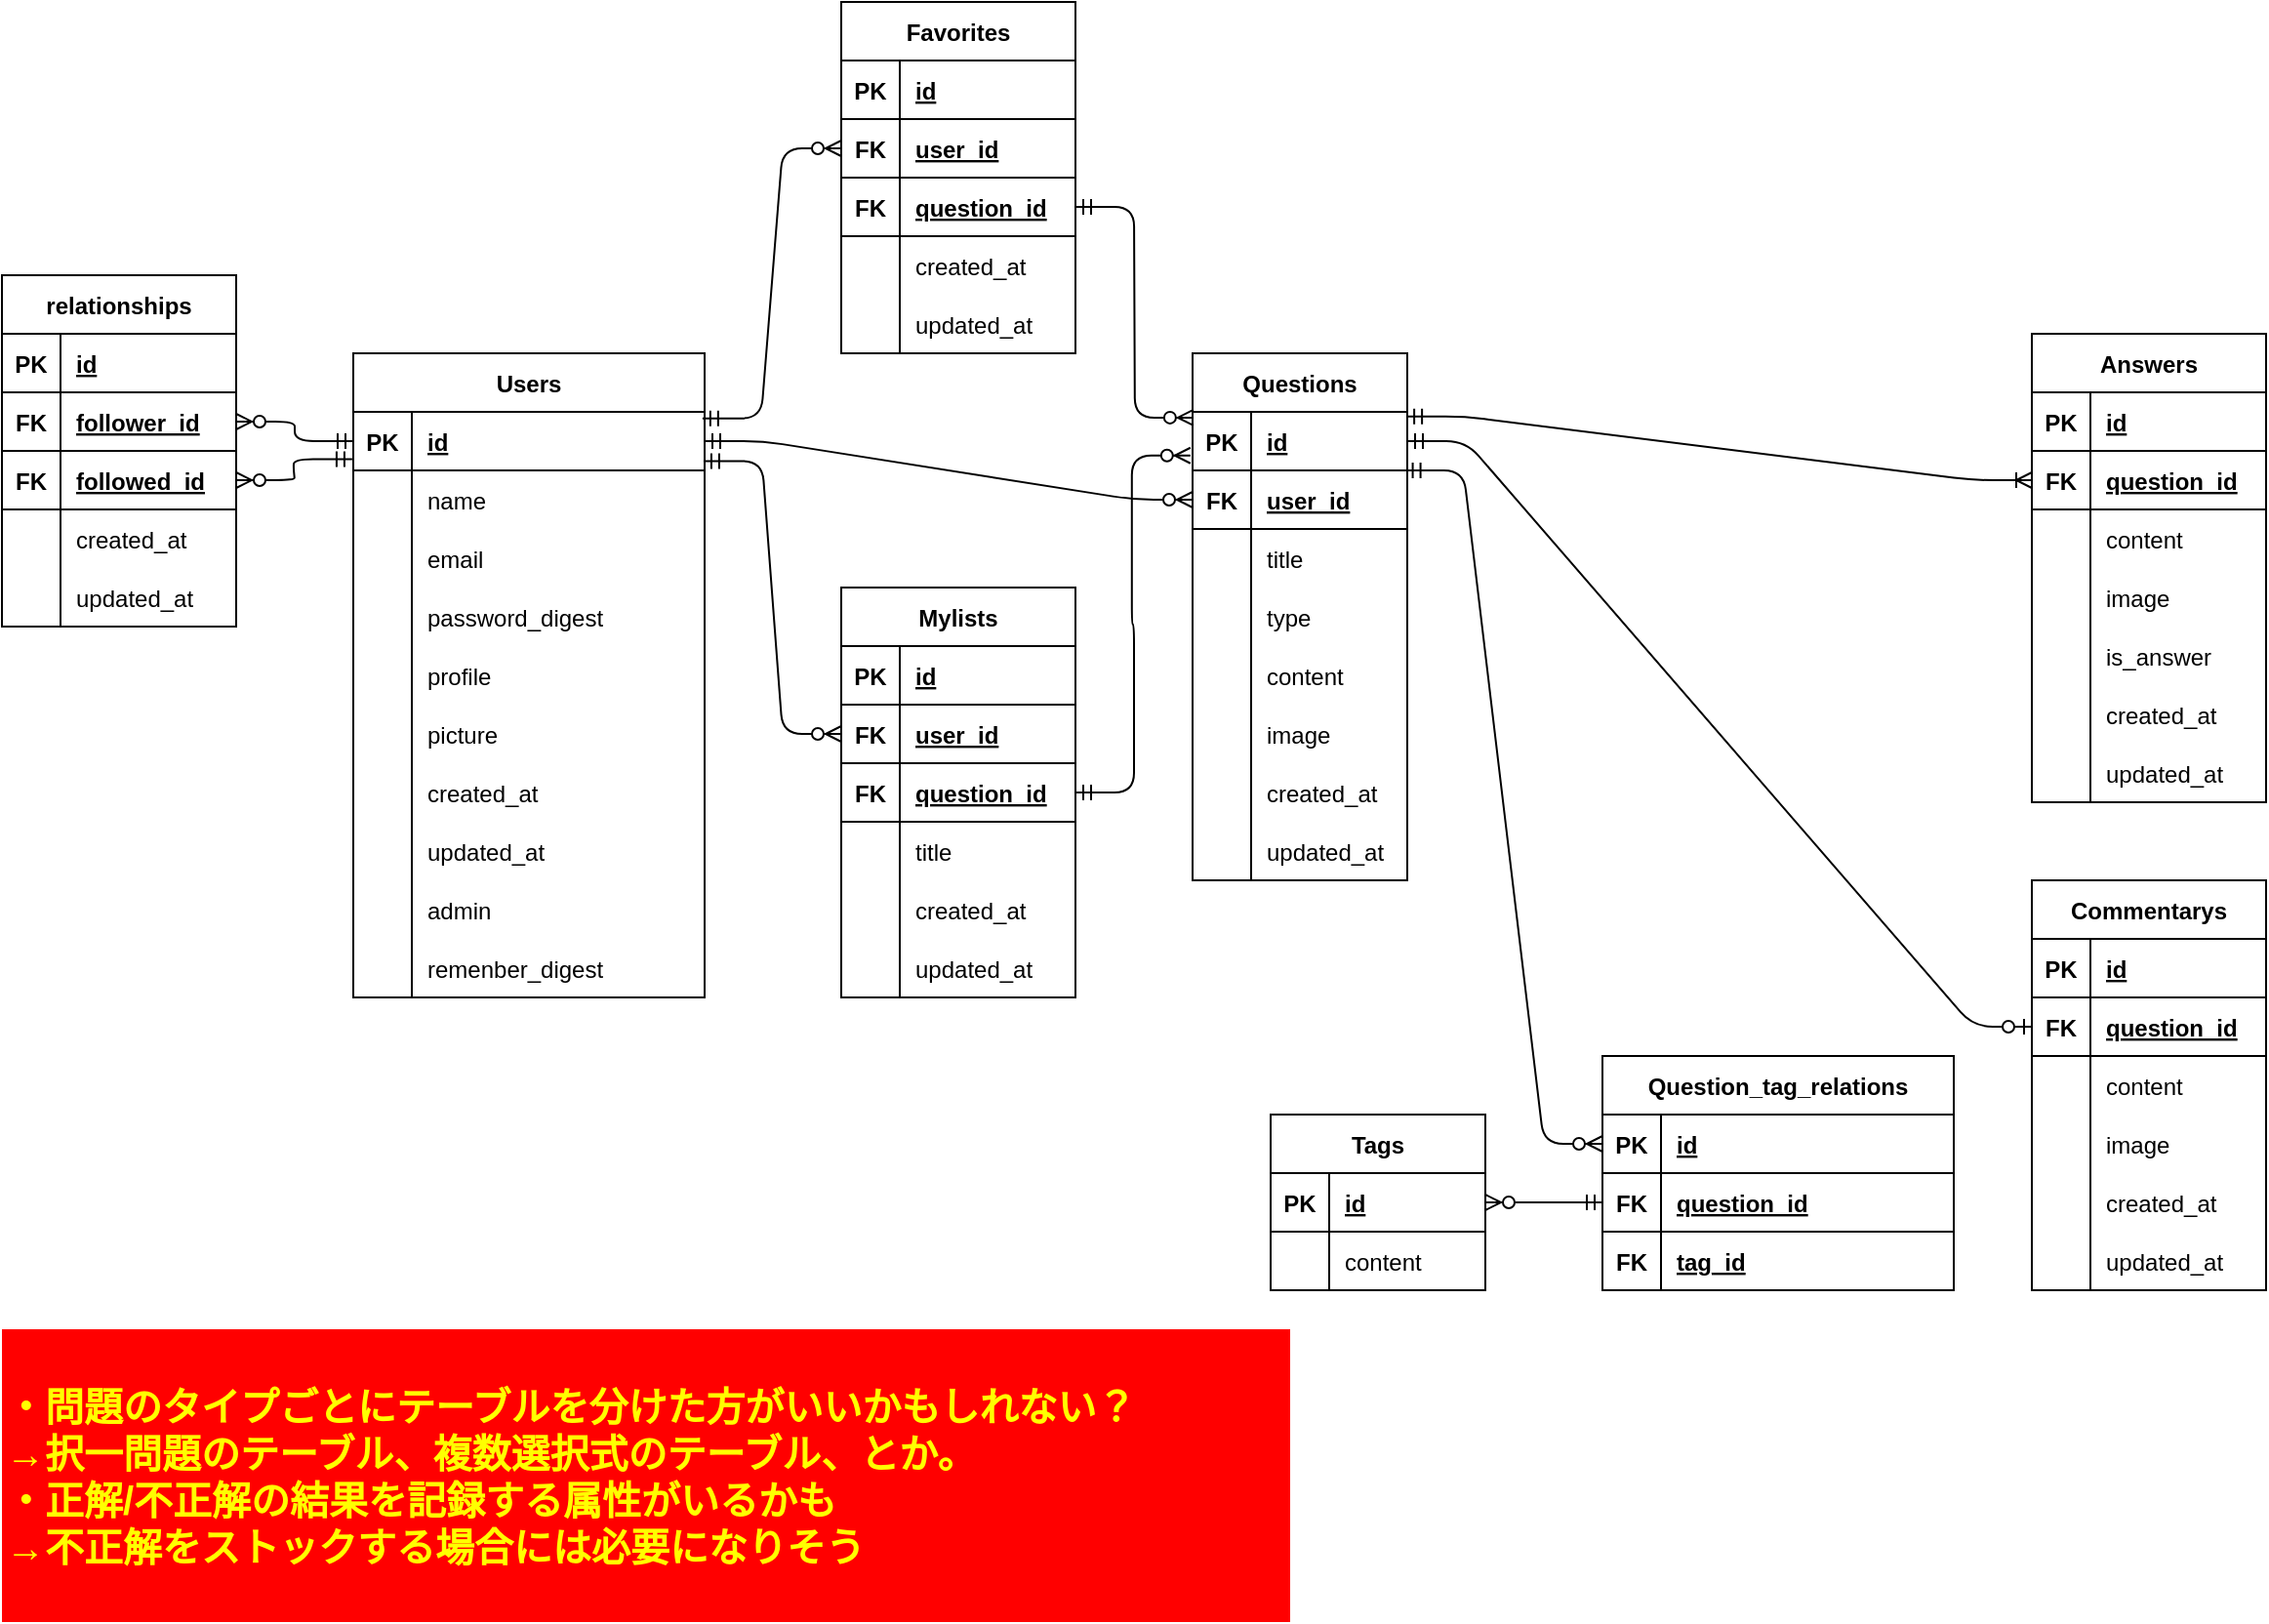 <mxfile version="14.2.2" type="device"><diagram id="djXFVqB0kr7m06q6iOj5" name="ページ1"><mxGraphModel dx="1024" dy="481" grid="0" gridSize="10" guides="1" tooltips="1" connect="1" arrows="1" fold="1" page="1" pageScale="1" pageWidth="1654" pageHeight="1169" math="0" shadow="0"><root><mxCell id="0"/><mxCell id="1" parent="0"/><mxCell id="Aizh3IcA27wRzhB5szTt-1" value="Users" style="shape=table;startSize=30;container=1;collapsible=1;childLayout=tableLayout;fixedRows=1;rowLines=0;fontStyle=1;align=center;resizeLast=1;" parent="1" vertex="1"><mxGeometry x="220" y="220" width="180" height="330" as="geometry"/></mxCell><mxCell id="Aizh3IcA27wRzhB5szTt-2" value="" style="shape=partialRectangle;collapsible=0;dropTarget=0;pointerEvents=0;fillColor=none;top=0;left=0;bottom=1;right=0;points=[[0,0.5],[1,0.5]];portConstraint=eastwest;" parent="Aizh3IcA27wRzhB5szTt-1" vertex="1"><mxGeometry y="30" width="180" height="30" as="geometry"/></mxCell><mxCell id="Aizh3IcA27wRzhB5szTt-3" value="PK" style="shape=partialRectangle;connectable=0;fillColor=none;top=0;left=0;bottom=0;right=0;fontStyle=1;overflow=hidden;" parent="Aizh3IcA27wRzhB5szTt-2" vertex="1"><mxGeometry width="30" height="30" as="geometry"/></mxCell><mxCell id="Aizh3IcA27wRzhB5szTt-4" value="id" style="shape=partialRectangle;connectable=0;fillColor=none;top=0;left=0;bottom=0;right=0;align=left;spacingLeft=6;fontStyle=5;overflow=hidden;" parent="Aizh3IcA27wRzhB5szTt-2" vertex="1"><mxGeometry x="30" width="150" height="30" as="geometry"/></mxCell><mxCell id="Aizh3IcA27wRzhB5szTt-5" value="" style="shape=partialRectangle;collapsible=0;dropTarget=0;pointerEvents=0;fillColor=none;top=0;left=0;bottom=0;right=0;points=[[0,0.5],[1,0.5]];portConstraint=eastwest;" parent="Aizh3IcA27wRzhB5szTt-1" vertex="1"><mxGeometry y="60" width="180" height="30" as="geometry"/></mxCell><mxCell id="Aizh3IcA27wRzhB5szTt-6" value="" style="shape=partialRectangle;connectable=0;fillColor=none;top=0;left=0;bottom=0;right=0;editable=1;overflow=hidden;" parent="Aizh3IcA27wRzhB5szTt-5" vertex="1"><mxGeometry width="30" height="30" as="geometry"/></mxCell><mxCell id="Aizh3IcA27wRzhB5szTt-7" value="name" style="shape=partialRectangle;connectable=0;fillColor=none;top=0;left=0;bottom=0;right=0;align=left;spacingLeft=6;overflow=hidden;" parent="Aizh3IcA27wRzhB5szTt-5" vertex="1"><mxGeometry x="30" width="150" height="30" as="geometry"/></mxCell><mxCell id="Aizh3IcA27wRzhB5szTt-8" value="" style="shape=partialRectangle;collapsible=0;dropTarget=0;pointerEvents=0;fillColor=none;top=0;left=0;bottom=0;right=0;points=[[0,0.5],[1,0.5]];portConstraint=eastwest;" parent="Aizh3IcA27wRzhB5szTt-1" vertex="1"><mxGeometry y="90" width="180" height="30" as="geometry"/></mxCell><mxCell id="Aizh3IcA27wRzhB5szTt-9" value="" style="shape=partialRectangle;connectable=0;fillColor=none;top=0;left=0;bottom=0;right=0;editable=1;overflow=hidden;" parent="Aizh3IcA27wRzhB5szTt-8" vertex="1"><mxGeometry width="30" height="30" as="geometry"/></mxCell><mxCell id="Aizh3IcA27wRzhB5szTt-10" value="email" style="shape=partialRectangle;connectable=0;fillColor=none;top=0;left=0;bottom=0;right=0;align=left;spacingLeft=6;overflow=hidden;" parent="Aizh3IcA27wRzhB5szTt-8" vertex="1"><mxGeometry x="30" width="150" height="30" as="geometry"/></mxCell><mxCell id="Aizh3IcA27wRzhB5szTt-11" value="" style="shape=partialRectangle;collapsible=0;dropTarget=0;pointerEvents=0;fillColor=none;top=0;left=0;bottom=0;right=0;points=[[0,0.5],[1,0.5]];portConstraint=eastwest;" parent="Aizh3IcA27wRzhB5szTt-1" vertex="1"><mxGeometry y="120" width="180" height="30" as="geometry"/></mxCell><mxCell id="Aizh3IcA27wRzhB5szTt-12" value="" style="shape=partialRectangle;connectable=0;fillColor=none;top=0;left=0;bottom=0;right=0;editable=1;overflow=hidden;" parent="Aizh3IcA27wRzhB5szTt-11" vertex="1"><mxGeometry width="30" height="30" as="geometry"/></mxCell><mxCell id="Aizh3IcA27wRzhB5szTt-13" value="password_digest" style="shape=partialRectangle;connectable=0;fillColor=none;top=0;left=0;bottom=0;right=0;align=left;spacingLeft=6;overflow=hidden;" parent="Aizh3IcA27wRzhB5szTt-11" vertex="1"><mxGeometry x="30" width="150" height="30" as="geometry"/></mxCell><mxCell id="Aizh3IcA27wRzhB5szTt-17" value="" style="shape=partialRectangle;collapsible=0;dropTarget=0;pointerEvents=0;fillColor=none;top=0;left=0;bottom=0;right=0;points=[[0,0.5],[1,0.5]];portConstraint=eastwest;" parent="Aizh3IcA27wRzhB5szTt-1" vertex="1"><mxGeometry y="150" width="180" height="30" as="geometry"/></mxCell><mxCell id="Aizh3IcA27wRzhB5szTt-18" value="" style="shape=partialRectangle;connectable=0;fillColor=none;top=0;left=0;bottom=0;right=0;editable=1;overflow=hidden;" parent="Aizh3IcA27wRzhB5szTt-17" vertex="1"><mxGeometry width="30" height="30" as="geometry"/></mxCell><mxCell id="Aizh3IcA27wRzhB5szTt-19" value="profile" style="shape=partialRectangle;connectable=0;fillColor=none;top=0;left=0;bottom=0;right=0;align=left;spacingLeft=6;overflow=hidden;" parent="Aizh3IcA27wRzhB5szTt-17" vertex="1"><mxGeometry x="30" width="150" height="30" as="geometry"/></mxCell><mxCell id="Aizh3IcA27wRzhB5szTt-20" value="" style="shape=partialRectangle;collapsible=0;dropTarget=0;pointerEvents=0;fillColor=none;top=0;left=0;bottom=0;right=0;points=[[0,0.5],[1,0.5]];portConstraint=eastwest;" parent="Aizh3IcA27wRzhB5szTt-1" vertex="1"><mxGeometry y="180" width="180" height="30" as="geometry"/></mxCell><mxCell id="Aizh3IcA27wRzhB5szTt-21" value="" style="shape=partialRectangle;connectable=0;fillColor=none;top=0;left=0;bottom=0;right=0;editable=1;overflow=hidden;" parent="Aizh3IcA27wRzhB5szTt-20" vertex="1"><mxGeometry width="30" height="30" as="geometry"/></mxCell><mxCell id="Aizh3IcA27wRzhB5szTt-22" value="picture" style="shape=partialRectangle;connectable=0;fillColor=none;top=0;left=0;bottom=0;right=0;align=left;spacingLeft=6;overflow=hidden;" parent="Aizh3IcA27wRzhB5szTt-20" vertex="1"><mxGeometry x="30" width="150" height="30" as="geometry"/></mxCell><mxCell id="Aizh3IcA27wRzhB5szTt-23" value="" style="shape=partialRectangle;collapsible=0;dropTarget=0;pointerEvents=0;fillColor=none;top=0;left=0;bottom=0;right=0;points=[[0,0.5],[1,0.5]];portConstraint=eastwest;" parent="Aizh3IcA27wRzhB5szTt-1" vertex="1"><mxGeometry y="210" width="180" height="30" as="geometry"/></mxCell><mxCell id="Aizh3IcA27wRzhB5szTt-24" value="" style="shape=partialRectangle;connectable=0;fillColor=none;top=0;left=0;bottom=0;right=0;editable=1;overflow=hidden;" parent="Aizh3IcA27wRzhB5szTt-23" vertex="1"><mxGeometry width="30" height="30" as="geometry"/></mxCell><mxCell id="Aizh3IcA27wRzhB5szTt-25" value="created_at" style="shape=partialRectangle;connectable=0;fillColor=none;top=0;left=0;bottom=0;right=0;align=left;spacingLeft=6;overflow=hidden;" parent="Aizh3IcA27wRzhB5szTt-23" vertex="1"><mxGeometry x="30" width="150" height="30" as="geometry"/></mxCell><mxCell id="Aizh3IcA27wRzhB5szTt-26" value="" style="shape=partialRectangle;collapsible=0;dropTarget=0;pointerEvents=0;fillColor=none;top=0;left=0;bottom=0;right=0;points=[[0,0.5],[1,0.5]];portConstraint=eastwest;" parent="Aizh3IcA27wRzhB5szTt-1" vertex="1"><mxGeometry y="240" width="180" height="30" as="geometry"/></mxCell><mxCell id="Aizh3IcA27wRzhB5szTt-27" value="" style="shape=partialRectangle;connectable=0;fillColor=none;top=0;left=0;bottom=0;right=0;editable=1;overflow=hidden;" parent="Aizh3IcA27wRzhB5szTt-26" vertex="1"><mxGeometry width="30" height="30" as="geometry"/></mxCell><mxCell id="Aizh3IcA27wRzhB5szTt-28" value="updated_at" style="shape=partialRectangle;connectable=0;fillColor=none;top=0;left=0;bottom=0;right=0;align=left;spacingLeft=6;overflow=hidden;" parent="Aizh3IcA27wRzhB5szTt-26" vertex="1"><mxGeometry x="30" width="150" height="30" as="geometry"/></mxCell><mxCell id="Aizh3IcA27wRzhB5szTt-283" value="" style="shape=partialRectangle;collapsible=0;dropTarget=0;pointerEvents=0;fillColor=none;top=0;left=0;bottom=0;right=0;points=[[0,0.5],[1,0.5]];portConstraint=eastwest;" parent="Aizh3IcA27wRzhB5szTt-1" vertex="1"><mxGeometry y="270" width="180" height="30" as="geometry"/></mxCell><mxCell id="Aizh3IcA27wRzhB5szTt-284" value="" style="shape=partialRectangle;connectable=0;fillColor=none;top=0;left=0;bottom=0;right=0;editable=1;overflow=hidden;" parent="Aizh3IcA27wRzhB5szTt-283" vertex="1"><mxGeometry width="30" height="30" as="geometry"/></mxCell><mxCell id="Aizh3IcA27wRzhB5szTt-285" value="admin" style="shape=partialRectangle;connectable=0;fillColor=none;top=0;left=0;bottom=0;right=0;align=left;spacingLeft=6;overflow=hidden;" parent="Aizh3IcA27wRzhB5szTt-283" vertex="1"><mxGeometry x="30" width="150" height="30" as="geometry"/></mxCell><mxCell id="Aizh3IcA27wRzhB5szTt-286" value="" style="shape=partialRectangle;collapsible=0;dropTarget=0;pointerEvents=0;fillColor=none;top=0;left=0;bottom=0;right=0;points=[[0,0.5],[1,0.5]];portConstraint=eastwest;" parent="Aizh3IcA27wRzhB5szTt-1" vertex="1"><mxGeometry y="300" width="180" height="30" as="geometry"/></mxCell><mxCell id="Aizh3IcA27wRzhB5szTt-287" value="" style="shape=partialRectangle;connectable=0;fillColor=none;top=0;left=0;bottom=0;right=0;editable=1;overflow=hidden;" parent="Aizh3IcA27wRzhB5szTt-286" vertex="1"><mxGeometry width="30" height="30" as="geometry"/></mxCell><mxCell id="Aizh3IcA27wRzhB5szTt-288" value="remenber_digest" style="shape=partialRectangle;connectable=0;fillColor=none;top=0;left=0;bottom=0;right=0;align=left;spacingLeft=6;overflow=hidden;" parent="Aizh3IcA27wRzhB5szTt-286" vertex="1"><mxGeometry x="30" width="150" height="30" as="geometry"/></mxCell><mxCell id="Aizh3IcA27wRzhB5szTt-29" value="Questions" style="shape=table;startSize=30;container=1;collapsible=1;childLayout=tableLayout;fixedRows=1;rowLines=0;fontStyle=1;align=center;resizeLast=1;" parent="1" vertex="1"><mxGeometry x="650" y="220" width="110" height="270" as="geometry"/></mxCell><mxCell id="Aizh3IcA27wRzhB5szTt-30" value="" style="shape=partialRectangle;collapsible=0;dropTarget=0;pointerEvents=0;fillColor=none;top=0;left=0;bottom=1;right=0;points=[[0,0.5],[1,0.5]];portConstraint=eastwest;" parent="Aizh3IcA27wRzhB5szTt-29" vertex="1"><mxGeometry y="30" width="110" height="30" as="geometry"/></mxCell><mxCell id="Aizh3IcA27wRzhB5szTt-31" value="PK" style="shape=partialRectangle;connectable=0;fillColor=none;top=0;left=0;bottom=0;right=0;fontStyle=1;overflow=hidden;" parent="Aizh3IcA27wRzhB5szTt-30" vertex="1"><mxGeometry width="30" height="30" as="geometry"/></mxCell><mxCell id="Aizh3IcA27wRzhB5szTt-32" value="id" style="shape=partialRectangle;connectable=0;fillColor=none;top=0;left=0;bottom=0;right=0;align=left;spacingLeft=6;fontStyle=5;overflow=hidden;" parent="Aizh3IcA27wRzhB5szTt-30" vertex="1"><mxGeometry x="30" width="80" height="30" as="geometry"/></mxCell><mxCell id="Aizh3IcA27wRzhB5szTt-60" value="" style="shape=partialRectangle;collapsible=0;dropTarget=0;pointerEvents=0;fillColor=none;top=0;left=0;bottom=1;right=0;points=[[0,0.5],[1,0.5]];portConstraint=eastwest;" parent="Aizh3IcA27wRzhB5szTt-29" vertex="1"><mxGeometry y="60" width="110" height="30" as="geometry"/></mxCell><mxCell id="Aizh3IcA27wRzhB5szTt-61" value="FK" style="shape=partialRectangle;connectable=0;fillColor=none;top=0;left=0;bottom=0;right=0;fontStyle=1;overflow=hidden;" parent="Aizh3IcA27wRzhB5szTt-60" vertex="1"><mxGeometry width="30" height="30" as="geometry"/></mxCell><mxCell id="Aizh3IcA27wRzhB5szTt-62" value="user_id" style="shape=partialRectangle;connectable=0;fillColor=none;top=0;left=0;bottom=0;right=0;align=left;spacingLeft=6;fontStyle=5;overflow=hidden;" parent="Aizh3IcA27wRzhB5szTt-60" vertex="1"><mxGeometry x="30" width="80" height="30" as="geometry"/></mxCell><mxCell id="Aizh3IcA27wRzhB5szTt-33" value="" style="shape=partialRectangle;collapsible=0;dropTarget=0;pointerEvents=0;fillColor=none;top=0;left=0;bottom=0;right=0;points=[[0,0.5],[1,0.5]];portConstraint=eastwest;" parent="Aizh3IcA27wRzhB5szTt-29" vertex="1"><mxGeometry y="90" width="110" height="30" as="geometry"/></mxCell><mxCell id="Aizh3IcA27wRzhB5szTt-34" value="" style="shape=partialRectangle;connectable=0;fillColor=none;top=0;left=0;bottom=0;right=0;editable=1;overflow=hidden;" parent="Aizh3IcA27wRzhB5szTt-33" vertex="1"><mxGeometry width="30" height="30" as="geometry"/></mxCell><mxCell id="Aizh3IcA27wRzhB5szTt-35" value="title" style="shape=partialRectangle;connectable=0;fillColor=none;top=0;left=0;bottom=0;right=0;align=left;spacingLeft=6;overflow=hidden;" parent="Aizh3IcA27wRzhB5szTt-33" vertex="1"><mxGeometry x="30" width="80" height="30" as="geometry"/></mxCell><mxCell id="Aizh3IcA27wRzhB5szTt-36" value="" style="shape=partialRectangle;collapsible=0;dropTarget=0;pointerEvents=0;fillColor=none;top=0;left=0;bottom=0;right=0;points=[[0,0.5],[1,0.5]];portConstraint=eastwest;" parent="Aizh3IcA27wRzhB5szTt-29" vertex="1"><mxGeometry y="120" width="110" height="30" as="geometry"/></mxCell><mxCell id="Aizh3IcA27wRzhB5szTt-37" value="" style="shape=partialRectangle;connectable=0;fillColor=none;top=0;left=0;bottom=0;right=0;editable=1;overflow=hidden;" parent="Aizh3IcA27wRzhB5szTt-36" vertex="1"><mxGeometry width="30" height="30" as="geometry"/></mxCell><mxCell id="Aizh3IcA27wRzhB5szTt-38" value="type" style="shape=partialRectangle;connectable=0;fillColor=none;top=0;left=0;bottom=0;right=0;align=left;spacingLeft=6;overflow=hidden;" parent="Aizh3IcA27wRzhB5szTt-36" vertex="1"><mxGeometry x="30" width="80" height="30" as="geometry"/></mxCell><mxCell id="Aizh3IcA27wRzhB5szTt-39" value="" style="shape=partialRectangle;collapsible=0;dropTarget=0;pointerEvents=0;fillColor=none;top=0;left=0;bottom=0;right=0;points=[[0,0.5],[1,0.5]];portConstraint=eastwest;" parent="Aizh3IcA27wRzhB5szTt-29" vertex="1"><mxGeometry y="150" width="110" height="30" as="geometry"/></mxCell><mxCell id="Aizh3IcA27wRzhB5szTt-40" value="" style="shape=partialRectangle;connectable=0;fillColor=none;top=0;left=0;bottom=0;right=0;editable=1;overflow=hidden;" parent="Aizh3IcA27wRzhB5szTt-39" vertex="1"><mxGeometry width="30" height="30" as="geometry"/></mxCell><mxCell id="Aizh3IcA27wRzhB5szTt-41" value="content" style="shape=partialRectangle;connectable=0;fillColor=none;top=0;left=0;bottom=0;right=0;align=left;spacingLeft=6;overflow=hidden;" parent="Aizh3IcA27wRzhB5szTt-39" vertex="1"><mxGeometry x="30" width="80" height="30" as="geometry"/></mxCell><mxCell id="Aizh3IcA27wRzhB5szTt-48" value="" style="shape=partialRectangle;collapsible=0;dropTarget=0;pointerEvents=0;fillColor=none;top=0;left=0;bottom=0;right=0;points=[[0,0.5],[1,0.5]];portConstraint=eastwest;" parent="Aizh3IcA27wRzhB5szTt-29" vertex="1"><mxGeometry y="180" width="110" height="30" as="geometry"/></mxCell><mxCell id="Aizh3IcA27wRzhB5szTt-49" value="" style="shape=partialRectangle;connectable=0;fillColor=none;top=0;left=0;bottom=0;right=0;editable=1;overflow=hidden;" parent="Aizh3IcA27wRzhB5szTt-48" vertex="1"><mxGeometry width="30" height="30" as="geometry"/></mxCell><mxCell id="Aizh3IcA27wRzhB5szTt-50" value="image" style="shape=partialRectangle;connectable=0;fillColor=none;top=0;left=0;bottom=0;right=0;align=left;spacingLeft=6;overflow=hidden;" parent="Aizh3IcA27wRzhB5szTt-48" vertex="1"><mxGeometry x="30" width="80" height="30" as="geometry"/></mxCell><mxCell id="Aizh3IcA27wRzhB5szTt-51" value="" style="shape=partialRectangle;collapsible=0;dropTarget=0;pointerEvents=0;fillColor=none;top=0;left=0;bottom=0;right=0;points=[[0,0.5],[1,0.5]];portConstraint=eastwest;" parent="Aizh3IcA27wRzhB5szTt-29" vertex="1"><mxGeometry y="210" width="110" height="30" as="geometry"/></mxCell><mxCell id="Aizh3IcA27wRzhB5szTt-52" value="" style="shape=partialRectangle;connectable=0;fillColor=none;top=0;left=0;bottom=0;right=0;editable=1;overflow=hidden;" parent="Aizh3IcA27wRzhB5szTt-51" vertex="1"><mxGeometry width="30" height="30" as="geometry"/></mxCell><mxCell id="Aizh3IcA27wRzhB5szTt-53" value="created_at" style="shape=partialRectangle;connectable=0;fillColor=none;top=0;left=0;bottom=0;right=0;align=left;spacingLeft=6;overflow=hidden;" parent="Aizh3IcA27wRzhB5szTt-51" vertex="1"><mxGeometry x="30" width="80" height="30" as="geometry"/></mxCell><mxCell id="Aizh3IcA27wRzhB5szTt-54" value="" style="shape=partialRectangle;collapsible=0;dropTarget=0;pointerEvents=0;fillColor=none;top=0;left=0;bottom=0;right=0;points=[[0,0.5],[1,0.5]];portConstraint=eastwest;" parent="Aizh3IcA27wRzhB5szTt-29" vertex="1"><mxGeometry y="240" width="110" height="30" as="geometry"/></mxCell><mxCell id="Aizh3IcA27wRzhB5szTt-55" value="" style="shape=partialRectangle;connectable=0;fillColor=none;top=0;left=0;bottom=0;right=0;editable=1;overflow=hidden;" parent="Aizh3IcA27wRzhB5szTt-54" vertex="1"><mxGeometry width="30" height="30" as="geometry"/></mxCell><mxCell id="Aizh3IcA27wRzhB5szTt-56" value="updated_at" style="shape=partialRectangle;connectable=0;fillColor=none;top=0;left=0;bottom=0;right=0;align=left;spacingLeft=6;overflow=hidden;" parent="Aizh3IcA27wRzhB5szTt-54" vertex="1"><mxGeometry x="30" width="80" height="30" as="geometry"/></mxCell><mxCell id="Aizh3IcA27wRzhB5szTt-63" value="Answers" style="shape=table;startSize=30;container=1;collapsible=1;childLayout=tableLayout;fixedRows=1;rowLines=0;fontStyle=1;align=center;resizeLast=1;" parent="1" vertex="1"><mxGeometry x="1080" y="210" width="120" height="240" as="geometry"/></mxCell><mxCell id="Aizh3IcA27wRzhB5szTt-64" value="" style="shape=partialRectangle;collapsible=0;dropTarget=0;pointerEvents=0;fillColor=none;top=0;left=0;bottom=1;right=0;points=[[0,0.5],[1,0.5]];portConstraint=eastwest;" parent="Aizh3IcA27wRzhB5szTt-63" vertex="1"><mxGeometry y="30" width="120" height="30" as="geometry"/></mxCell><mxCell id="Aizh3IcA27wRzhB5szTt-65" value="PK" style="shape=partialRectangle;connectable=0;fillColor=none;top=0;left=0;bottom=0;right=0;fontStyle=1;overflow=hidden;" parent="Aizh3IcA27wRzhB5szTt-64" vertex="1"><mxGeometry width="30" height="30" as="geometry"/></mxCell><mxCell id="Aizh3IcA27wRzhB5szTt-66" value="id" style="shape=partialRectangle;connectable=0;fillColor=none;top=0;left=0;bottom=0;right=0;align=left;spacingLeft=6;fontStyle=5;overflow=hidden;" parent="Aizh3IcA27wRzhB5szTt-64" vertex="1"><mxGeometry x="30" width="90" height="30" as="geometry"/></mxCell><mxCell id="Aizh3IcA27wRzhB5szTt-91" value="" style="shape=partialRectangle;collapsible=0;dropTarget=0;pointerEvents=0;fillColor=none;top=0;left=0;bottom=1;right=0;points=[[0,0.5],[1,0.5]];portConstraint=eastwest;" parent="Aizh3IcA27wRzhB5szTt-63" vertex="1"><mxGeometry y="60" width="120" height="30" as="geometry"/></mxCell><mxCell id="Aizh3IcA27wRzhB5szTt-92" value="FK" style="shape=partialRectangle;connectable=0;fillColor=none;top=0;left=0;bottom=0;right=0;fontStyle=1;overflow=hidden;" parent="Aizh3IcA27wRzhB5szTt-91" vertex="1"><mxGeometry width="30" height="30" as="geometry"/></mxCell><mxCell id="Aizh3IcA27wRzhB5szTt-93" value="question_id" style="shape=partialRectangle;connectable=0;fillColor=none;top=0;left=0;bottom=0;right=0;align=left;spacingLeft=6;fontStyle=5;overflow=hidden;" parent="Aizh3IcA27wRzhB5szTt-91" vertex="1"><mxGeometry x="30" width="90" height="30" as="geometry"/></mxCell><mxCell id="Aizh3IcA27wRzhB5szTt-76" value="" style="shape=partialRectangle;collapsible=0;dropTarget=0;pointerEvents=0;fillColor=none;top=0;left=0;bottom=0;right=0;points=[[0,0.5],[1,0.5]];portConstraint=eastwest;" parent="Aizh3IcA27wRzhB5szTt-63" vertex="1"><mxGeometry y="90" width="120" height="30" as="geometry"/></mxCell><mxCell id="Aizh3IcA27wRzhB5szTt-77" value="" style="shape=partialRectangle;connectable=0;fillColor=none;top=0;left=0;bottom=0;right=0;editable=1;overflow=hidden;" parent="Aizh3IcA27wRzhB5szTt-76" vertex="1"><mxGeometry width="30" height="30" as="geometry"/></mxCell><mxCell id="Aizh3IcA27wRzhB5szTt-78" value="content" style="shape=partialRectangle;connectable=0;fillColor=none;top=0;left=0;bottom=0;right=0;align=left;spacingLeft=6;overflow=hidden;" parent="Aizh3IcA27wRzhB5szTt-76" vertex="1"><mxGeometry x="30" width="90" height="30" as="geometry"/></mxCell><mxCell id="Aizh3IcA27wRzhB5szTt-79" value="" style="shape=partialRectangle;collapsible=0;dropTarget=0;pointerEvents=0;fillColor=none;top=0;left=0;bottom=0;right=0;points=[[0,0.5],[1,0.5]];portConstraint=eastwest;" parent="Aizh3IcA27wRzhB5szTt-63" vertex="1"><mxGeometry y="120" width="120" height="30" as="geometry"/></mxCell><mxCell id="Aizh3IcA27wRzhB5szTt-80" value="" style="shape=partialRectangle;connectable=0;fillColor=none;top=0;left=0;bottom=0;right=0;editable=1;overflow=hidden;" parent="Aizh3IcA27wRzhB5szTt-79" vertex="1"><mxGeometry width="30" height="30" as="geometry"/></mxCell><mxCell id="Aizh3IcA27wRzhB5szTt-81" value="image" style="shape=partialRectangle;connectable=0;fillColor=none;top=0;left=0;bottom=0;right=0;align=left;spacingLeft=6;overflow=hidden;" parent="Aizh3IcA27wRzhB5szTt-79" vertex="1"><mxGeometry x="30" width="90" height="30" as="geometry"/></mxCell><mxCell id="Aizh3IcA27wRzhB5szTt-202" value="" style="shape=partialRectangle;collapsible=0;dropTarget=0;pointerEvents=0;fillColor=none;top=0;left=0;bottom=0;right=0;points=[[0,0.5],[1,0.5]];portConstraint=eastwest;" parent="Aizh3IcA27wRzhB5szTt-63" vertex="1"><mxGeometry y="150" width="120" height="30" as="geometry"/></mxCell><mxCell id="Aizh3IcA27wRzhB5szTt-203" value="" style="shape=partialRectangle;connectable=0;fillColor=none;top=0;left=0;bottom=0;right=0;editable=1;overflow=hidden;" parent="Aizh3IcA27wRzhB5szTt-202" vertex="1"><mxGeometry width="30" height="30" as="geometry"/></mxCell><mxCell id="Aizh3IcA27wRzhB5szTt-204" value="is_answer" style="shape=partialRectangle;connectable=0;fillColor=none;top=0;left=0;bottom=0;right=0;align=left;spacingLeft=6;overflow=hidden;" parent="Aizh3IcA27wRzhB5szTt-202" vertex="1"><mxGeometry x="30" width="90" height="30" as="geometry"/></mxCell><mxCell id="Aizh3IcA27wRzhB5szTt-82" value="" style="shape=partialRectangle;collapsible=0;dropTarget=0;pointerEvents=0;fillColor=none;top=0;left=0;bottom=0;right=0;points=[[0,0.5],[1,0.5]];portConstraint=eastwest;" parent="Aizh3IcA27wRzhB5szTt-63" vertex="1"><mxGeometry y="180" width="120" height="30" as="geometry"/></mxCell><mxCell id="Aizh3IcA27wRzhB5szTt-83" value="" style="shape=partialRectangle;connectable=0;fillColor=none;top=0;left=0;bottom=0;right=0;editable=1;overflow=hidden;" parent="Aizh3IcA27wRzhB5szTt-82" vertex="1"><mxGeometry width="30" height="30" as="geometry"/></mxCell><mxCell id="Aizh3IcA27wRzhB5szTt-84" value="created_at" style="shape=partialRectangle;connectable=0;fillColor=none;top=0;left=0;bottom=0;right=0;align=left;spacingLeft=6;overflow=hidden;" parent="Aizh3IcA27wRzhB5szTt-82" vertex="1"><mxGeometry x="30" width="90" height="30" as="geometry"/></mxCell><mxCell id="Aizh3IcA27wRzhB5szTt-85" value="" style="shape=partialRectangle;collapsible=0;dropTarget=0;pointerEvents=0;fillColor=none;top=0;left=0;bottom=0;right=0;points=[[0,0.5],[1,0.5]];portConstraint=eastwest;" parent="Aizh3IcA27wRzhB5szTt-63" vertex="1"><mxGeometry y="210" width="120" height="30" as="geometry"/></mxCell><mxCell id="Aizh3IcA27wRzhB5szTt-86" value="" style="shape=partialRectangle;connectable=0;fillColor=none;top=0;left=0;bottom=0;right=0;editable=1;overflow=hidden;" parent="Aizh3IcA27wRzhB5szTt-85" vertex="1"><mxGeometry width="30" height="30" as="geometry"/></mxCell><mxCell id="Aizh3IcA27wRzhB5szTt-87" value="updated_at" style="shape=partialRectangle;connectable=0;fillColor=none;top=0;left=0;bottom=0;right=0;align=left;spacingLeft=6;overflow=hidden;" parent="Aizh3IcA27wRzhB5szTt-85" vertex="1"><mxGeometry x="30" width="90" height="30" as="geometry"/></mxCell><mxCell id="Aizh3IcA27wRzhB5szTt-94" value="Commentarys" style="shape=table;startSize=30;container=1;collapsible=1;childLayout=tableLayout;fixedRows=1;rowLines=0;fontStyle=1;align=center;resizeLast=1;" parent="1" vertex="1"><mxGeometry x="1080" y="490" width="120" height="210" as="geometry"/></mxCell><mxCell id="Aizh3IcA27wRzhB5szTt-95" value="" style="shape=partialRectangle;collapsible=0;dropTarget=0;pointerEvents=0;fillColor=none;top=0;left=0;bottom=1;right=0;points=[[0,0.5],[1,0.5]];portConstraint=eastwest;" parent="Aizh3IcA27wRzhB5szTt-94" vertex="1"><mxGeometry y="30" width="120" height="30" as="geometry"/></mxCell><mxCell id="Aizh3IcA27wRzhB5szTt-96" value="PK" style="shape=partialRectangle;connectable=0;fillColor=none;top=0;left=0;bottom=0;right=0;fontStyle=1;overflow=hidden;" parent="Aizh3IcA27wRzhB5szTt-95" vertex="1"><mxGeometry width="30" height="30" as="geometry"/></mxCell><mxCell id="Aizh3IcA27wRzhB5szTt-97" value="id" style="shape=partialRectangle;connectable=0;fillColor=none;top=0;left=0;bottom=0;right=0;align=left;spacingLeft=6;fontStyle=5;overflow=hidden;" parent="Aizh3IcA27wRzhB5szTt-95" vertex="1"><mxGeometry x="30" width="90" height="30" as="geometry"/></mxCell><mxCell id="Aizh3IcA27wRzhB5szTt-101" value="" style="shape=partialRectangle;collapsible=0;dropTarget=0;pointerEvents=0;fillColor=none;top=0;left=0;bottom=1;right=0;points=[[0,0.5],[1,0.5]];portConstraint=eastwest;" parent="Aizh3IcA27wRzhB5szTt-94" vertex="1"><mxGeometry y="60" width="120" height="30" as="geometry"/></mxCell><mxCell id="Aizh3IcA27wRzhB5szTt-102" value="FK" style="shape=partialRectangle;connectable=0;fillColor=none;top=0;left=0;bottom=0;right=0;fontStyle=1;overflow=hidden;" parent="Aizh3IcA27wRzhB5szTt-101" vertex="1"><mxGeometry width="30" height="30" as="geometry"/></mxCell><mxCell id="Aizh3IcA27wRzhB5szTt-103" value="question_id" style="shape=partialRectangle;connectable=0;fillColor=none;top=0;left=0;bottom=0;right=0;align=left;spacingLeft=6;fontStyle=5;overflow=hidden;" parent="Aizh3IcA27wRzhB5szTt-101" vertex="1"><mxGeometry x="30" width="90" height="30" as="geometry"/></mxCell><mxCell id="Aizh3IcA27wRzhB5szTt-104" value="" style="shape=partialRectangle;collapsible=0;dropTarget=0;pointerEvents=0;fillColor=none;top=0;left=0;bottom=0;right=0;points=[[0,0.5],[1,0.5]];portConstraint=eastwest;" parent="Aizh3IcA27wRzhB5szTt-94" vertex="1"><mxGeometry y="90" width="120" height="30" as="geometry"/></mxCell><mxCell id="Aizh3IcA27wRzhB5szTt-105" value="" style="shape=partialRectangle;connectable=0;fillColor=none;top=0;left=0;bottom=0;right=0;editable=1;overflow=hidden;" parent="Aizh3IcA27wRzhB5szTt-104" vertex="1"><mxGeometry width="30" height="30" as="geometry"/></mxCell><mxCell id="Aizh3IcA27wRzhB5szTt-106" value="content" style="shape=partialRectangle;connectable=0;fillColor=none;top=0;left=0;bottom=0;right=0;align=left;spacingLeft=6;overflow=hidden;" parent="Aizh3IcA27wRzhB5szTt-104" vertex="1"><mxGeometry x="30" width="90" height="30" as="geometry"/></mxCell><mxCell id="Aizh3IcA27wRzhB5szTt-107" value="" style="shape=partialRectangle;collapsible=0;dropTarget=0;pointerEvents=0;fillColor=none;top=0;left=0;bottom=0;right=0;points=[[0,0.5],[1,0.5]];portConstraint=eastwest;" parent="Aizh3IcA27wRzhB5szTt-94" vertex="1"><mxGeometry y="120" width="120" height="30" as="geometry"/></mxCell><mxCell id="Aizh3IcA27wRzhB5szTt-108" value="" style="shape=partialRectangle;connectable=0;fillColor=none;top=0;left=0;bottom=0;right=0;editable=1;overflow=hidden;" parent="Aizh3IcA27wRzhB5szTt-107" vertex="1"><mxGeometry width="30" height="30" as="geometry"/></mxCell><mxCell id="Aizh3IcA27wRzhB5szTt-109" value="image" style="shape=partialRectangle;connectable=0;fillColor=none;top=0;left=0;bottom=0;right=0;align=left;spacingLeft=6;overflow=hidden;" parent="Aizh3IcA27wRzhB5szTt-107" vertex="1"><mxGeometry x="30" width="90" height="30" as="geometry"/></mxCell><mxCell id="Aizh3IcA27wRzhB5szTt-110" value="" style="shape=partialRectangle;collapsible=0;dropTarget=0;pointerEvents=0;fillColor=none;top=0;left=0;bottom=0;right=0;points=[[0,0.5],[1,0.5]];portConstraint=eastwest;" parent="Aizh3IcA27wRzhB5szTt-94" vertex="1"><mxGeometry y="150" width="120" height="30" as="geometry"/></mxCell><mxCell id="Aizh3IcA27wRzhB5szTt-111" value="" style="shape=partialRectangle;connectable=0;fillColor=none;top=0;left=0;bottom=0;right=0;editable=1;overflow=hidden;" parent="Aizh3IcA27wRzhB5szTt-110" vertex="1"><mxGeometry width="30" height="30" as="geometry"/></mxCell><mxCell id="Aizh3IcA27wRzhB5szTt-112" value="created_at" style="shape=partialRectangle;connectable=0;fillColor=none;top=0;left=0;bottom=0;right=0;align=left;spacingLeft=6;overflow=hidden;" parent="Aizh3IcA27wRzhB5szTt-110" vertex="1"><mxGeometry x="30" width="90" height="30" as="geometry"/></mxCell><mxCell id="Aizh3IcA27wRzhB5szTt-113" value="" style="shape=partialRectangle;collapsible=0;dropTarget=0;pointerEvents=0;fillColor=none;top=0;left=0;bottom=0;right=0;points=[[0,0.5],[1,0.5]];portConstraint=eastwest;" parent="Aizh3IcA27wRzhB5szTt-94" vertex="1"><mxGeometry y="180" width="120" height="30" as="geometry"/></mxCell><mxCell id="Aizh3IcA27wRzhB5szTt-114" value="" style="shape=partialRectangle;connectable=0;fillColor=none;top=0;left=0;bottom=0;right=0;editable=1;overflow=hidden;" parent="Aizh3IcA27wRzhB5szTt-113" vertex="1"><mxGeometry width="30" height="30" as="geometry"/></mxCell><mxCell id="Aizh3IcA27wRzhB5szTt-115" value="updated_at" style="shape=partialRectangle;connectable=0;fillColor=none;top=0;left=0;bottom=0;right=0;align=left;spacingLeft=6;overflow=hidden;" parent="Aizh3IcA27wRzhB5szTt-113" vertex="1"><mxGeometry x="30" width="90" height="30" as="geometry"/></mxCell><mxCell id="Aizh3IcA27wRzhB5szTt-116" value="Mylists" style="shape=table;startSize=30;container=1;collapsible=1;childLayout=tableLayout;fixedRows=1;rowLines=0;fontStyle=1;align=center;resizeLast=1;" parent="1" vertex="1"><mxGeometry x="470" y="340" width="120" height="210" as="geometry"/></mxCell><mxCell id="Aizh3IcA27wRzhB5szTt-117" value="" style="shape=partialRectangle;collapsible=0;dropTarget=0;pointerEvents=0;fillColor=none;top=0;left=0;bottom=1;right=0;points=[[0,0.5],[1,0.5]];portConstraint=eastwest;" parent="Aizh3IcA27wRzhB5szTt-116" vertex="1"><mxGeometry y="30" width="120" height="30" as="geometry"/></mxCell><mxCell id="Aizh3IcA27wRzhB5szTt-118" value="PK" style="shape=partialRectangle;connectable=0;fillColor=none;top=0;left=0;bottom=0;right=0;fontStyle=1;overflow=hidden;" parent="Aizh3IcA27wRzhB5szTt-117" vertex="1"><mxGeometry width="30" height="30" as="geometry"/></mxCell><mxCell id="Aizh3IcA27wRzhB5szTt-119" value="id" style="shape=partialRectangle;connectable=0;fillColor=none;top=0;left=0;bottom=0;right=0;align=left;spacingLeft=6;fontStyle=5;overflow=hidden;" parent="Aizh3IcA27wRzhB5szTt-117" vertex="1"><mxGeometry x="30" width="90" height="30" as="geometry"/></mxCell><mxCell id="Aizh3IcA27wRzhB5szTt-120" value="" style="shape=partialRectangle;collapsible=0;dropTarget=0;pointerEvents=0;fillColor=none;top=0;left=0;bottom=1;right=0;points=[[0,0.5],[1,0.5]];portConstraint=eastwest;" parent="Aizh3IcA27wRzhB5szTt-116" vertex="1"><mxGeometry y="60" width="120" height="30" as="geometry"/></mxCell><mxCell id="Aizh3IcA27wRzhB5szTt-121" value="FK" style="shape=partialRectangle;connectable=0;fillColor=none;top=0;left=0;bottom=0;right=0;fontStyle=1;overflow=hidden;" parent="Aizh3IcA27wRzhB5szTt-120" vertex="1"><mxGeometry width="30" height="30" as="geometry"/></mxCell><mxCell id="Aizh3IcA27wRzhB5szTt-122" value="user_id" style="shape=partialRectangle;connectable=0;fillColor=none;top=0;left=0;bottom=0;right=0;align=left;spacingLeft=6;fontStyle=5;overflow=hidden;" parent="Aizh3IcA27wRzhB5szTt-120" vertex="1"><mxGeometry x="30" width="90" height="30" as="geometry"/></mxCell><mxCell id="Aizh3IcA27wRzhB5szTt-123" value="" style="shape=partialRectangle;collapsible=0;dropTarget=0;pointerEvents=0;fillColor=none;top=0;left=0;bottom=1;right=0;points=[[0,0.5],[1,0.5]];portConstraint=eastwest;" parent="Aizh3IcA27wRzhB5szTt-116" vertex="1"><mxGeometry y="90" width="120" height="30" as="geometry"/></mxCell><mxCell id="Aizh3IcA27wRzhB5szTt-124" value="FK" style="shape=partialRectangle;connectable=0;fillColor=none;top=0;left=0;bottom=0;right=0;fontStyle=1;overflow=hidden;" parent="Aizh3IcA27wRzhB5szTt-123" vertex="1"><mxGeometry width="30" height="30" as="geometry"/></mxCell><mxCell id="Aizh3IcA27wRzhB5szTt-125" value="question_id" style="shape=partialRectangle;connectable=0;fillColor=none;top=0;left=0;bottom=0;right=0;align=left;spacingLeft=6;fontStyle=5;overflow=hidden;" parent="Aizh3IcA27wRzhB5szTt-123" vertex="1"><mxGeometry x="30" width="90" height="30" as="geometry"/></mxCell><mxCell id="Aizh3IcA27wRzhB5szTt-132" value="" style="shape=partialRectangle;collapsible=0;dropTarget=0;pointerEvents=0;fillColor=none;top=0;left=0;bottom=0;right=0;points=[[0,0.5],[1,0.5]];portConstraint=eastwest;" parent="Aizh3IcA27wRzhB5szTt-116" vertex="1"><mxGeometry y="120" width="120" height="30" as="geometry"/></mxCell><mxCell id="Aizh3IcA27wRzhB5szTt-133" value="" style="shape=partialRectangle;connectable=0;fillColor=none;top=0;left=0;bottom=0;right=0;editable=1;overflow=hidden;" parent="Aizh3IcA27wRzhB5szTt-132" vertex="1"><mxGeometry width="30" height="30" as="geometry"/></mxCell><mxCell id="Aizh3IcA27wRzhB5szTt-134" value="title" style="shape=partialRectangle;connectable=0;fillColor=none;top=0;left=0;bottom=0;right=0;align=left;spacingLeft=6;overflow=hidden;" parent="Aizh3IcA27wRzhB5szTt-132" vertex="1"><mxGeometry x="30" width="90" height="30" as="geometry"/></mxCell><mxCell id="Aizh3IcA27wRzhB5szTt-135" value="" style="shape=partialRectangle;collapsible=0;dropTarget=0;pointerEvents=0;fillColor=none;top=0;left=0;bottom=0;right=0;points=[[0,0.5],[1,0.5]];portConstraint=eastwest;" parent="Aizh3IcA27wRzhB5szTt-116" vertex="1"><mxGeometry y="150" width="120" height="30" as="geometry"/></mxCell><mxCell id="Aizh3IcA27wRzhB5szTt-136" value="" style="shape=partialRectangle;connectable=0;fillColor=none;top=0;left=0;bottom=0;right=0;editable=1;overflow=hidden;" parent="Aizh3IcA27wRzhB5szTt-135" vertex="1"><mxGeometry width="30" height="30" as="geometry"/></mxCell><mxCell id="Aizh3IcA27wRzhB5szTt-137" value="created_at" style="shape=partialRectangle;connectable=0;fillColor=none;top=0;left=0;bottom=0;right=0;align=left;spacingLeft=6;overflow=hidden;" parent="Aizh3IcA27wRzhB5szTt-135" vertex="1"><mxGeometry x="30" width="90" height="30" as="geometry"/></mxCell><mxCell id="Aizh3IcA27wRzhB5szTt-250" value="" style="shape=partialRectangle;collapsible=0;dropTarget=0;pointerEvents=0;fillColor=none;top=0;left=0;bottom=0;right=0;points=[[0,0.5],[1,0.5]];portConstraint=eastwest;" parent="Aizh3IcA27wRzhB5szTt-116" vertex="1"><mxGeometry y="180" width="120" height="30" as="geometry"/></mxCell><mxCell id="Aizh3IcA27wRzhB5szTt-251" value="" style="shape=partialRectangle;connectable=0;fillColor=none;top=0;left=0;bottom=0;right=0;editable=1;overflow=hidden;" parent="Aizh3IcA27wRzhB5szTt-250" vertex="1"><mxGeometry width="30" height="30" as="geometry"/></mxCell><mxCell id="Aizh3IcA27wRzhB5szTt-252" value="updated_at" style="shape=partialRectangle;connectable=0;fillColor=none;top=0;left=0;bottom=0;right=0;align=left;spacingLeft=6;overflow=hidden;" parent="Aizh3IcA27wRzhB5szTt-250" vertex="1"><mxGeometry x="30" width="90" height="30" as="geometry"/></mxCell><mxCell id="Aizh3IcA27wRzhB5szTt-138" value="Tags" style="shape=table;startSize=30;container=1;collapsible=1;childLayout=tableLayout;fixedRows=1;rowLines=0;fontStyle=1;align=center;resizeLast=1;" parent="1" vertex="1"><mxGeometry x="690" y="610" width="110" height="90" as="geometry"/></mxCell><mxCell id="Aizh3IcA27wRzhB5szTt-139" value="" style="shape=partialRectangle;collapsible=0;dropTarget=0;pointerEvents=0;fillColor=none;top=0;left=0;bottom=1;right=0;points=[[0,0.5],[1,0.5]];portConstraint=eastwest;" parent="Aizh3IcA27wRzhB5szTt-138" vertex="1"><mxGeometry y="30" width="110" height="30" as="geometry"/></mxCell><mxCell id="Aizh3IcA27wRzhB5szTt-140" value="PK" style="shape=partialRectangle;connectable=0;fillColor=none;top=0;left=0;bottom=0;right=0;fontStyle=1;overflow=hidden;" parent="Aizh3IcA27wRzhB5szTt-139" vertex="1"><mxGeometry width="30" height="30" as="geometry"/></mxCell><mxCell id="Aizh3IcA27wRzhB5szTt-141" value="id" style="shape=partialRectangle;connectable=0;fillColor=none;top=0;left=0;bottom=0;right=0;align=left;spacingLeft=6;fontStyle=5;overflow=hidden;" parent="Aizh3IcA27wRzhB5szTt-139" vertex="1"><mxGeometry x="30" width="80" height="30" as="geometry"/></mxCell><mxCell id="Aizh3IcA27wRzhB5szTt-142" value="" style="shape=partialRectangle;collapsible=0;dropTarget=0;pointerEvents=0;fillColor=none;top=0;left=0;bottom=0;right=0;points=[[0,0.5],[1,0.5]];portConstraint=eastwest;" parent="Aizh3IcA27wRzhB5szTt-138" vertex="1"><mxGeometry y="60" width="110" height="30" as="geometry"/></mxCell><mxCell id="Aizh3IcA27wRzhB5szTt-143" value="" style="shape=partialRectangle;connectable=0;fillColor=none;top=0;left=0;bottom=0;right=0;editable=1;overflow=hidden;" parent="Aizh3IcA27wRzhB5szTt-142" vertex="1"><mxGeometry width="30" height="30" as="geometry"/></mxCell><mxCell id="Aizh3IcA27wRzhB5szTt-144" value="content" style="shape=partialRectangle;connectable=0;fillColor=none;top=0;left=0;bottom=0;right=0;align=left;spacingLeft=6;overflow=hidden;" parent="Aizh3IcA27wRzhB5szTt-142" vertex="1"><mxGeometry x="30" width="80" height="30" as="geometry"/></mxCell><mxCell id="Aizh3IcA27wRzhB5szTt-166" value="Favorites" style="shape=table;startSize=30;container=1;collapsible=1;childLayout=tableLayout;fixedRows=1;rowLines=0;fontStyle=1;align=center;resizeLast=1;" parent="1" vertex="1"><mxGeometry x="470" y="40" width="120" height="180" as="geometry"/></mxCell><mxCell id="Aizh3IcA27wRzhB5szTt-167" value="" style="shape=partialRectangle;collapsible=0;dropTarget=0;pointerEvents=0;fillColor=none;top=0;left=0;bottom=1;right=0;points=[[0,0.5],[1,0.5]];portConstraint=eastwest;" parent="Aizh3IcA27wRzhB5szTt-166" vertex="1"><mxGeometry y="30" width="120" height="30" as="geometry"/></mxCell><mxCell id="Aizh3IcA27wRzhB5szTt-168" value="PK" style="shape=partialRectangle;connectable=0;fillColor=none;top=0;left=0;bottom=0;right=0;fontStyle=1;overflow=hidden;" parent="Aizh3IcA27wRzhB5szTt-167" vertex="1"><mxGeometry width="30" height="30" as="geometry"/></mxCell><mxCell id="Aizh3IcA27wRzhB5szTt-169" value="id" style="shape=partialRectangle;connectable=0;fillColor=none;top=0;left=0;bottom=0;right=0;align=left;spacingLeft=6;fontStyle=5;overflow=hidden;" parent="Aizh3IcA27wRzhB5szTt-167" vertex="1"><mxGeometry x="30" width="90" height="30" as="geometry"/></mxCell><mxCell id="Aizh3IcA27wRzhB5szTt-170" value="" style="shape=partialRectangle;collapsible=0;dropTarget=0;pointerEvents=0;fillColor=none;top=0;left=0;bottom=1;right=0;points=[[0,0.5],[1,0.5]];portConstraint=eastwest;" parent="Aizh3IcA27wRzhB5szTt-166" vertex="1"><mxGeometry y="60" width="120" height="30" as="geometry"/></mxCell><mxCell id="Aizh3IcA27wRzhB5szTt-171" value="FK" style="shape=partialRectangle;connectable=0;fillColor=none;top=0;left=0;bottom=0;right=0;fontStyle=1;overflow=hidden;" parent="Aizh3IcA27wRzhB5szTt-170" vertex="1"><mxGeometry width="30" height="30" as="geometry"/></mxCell><mxCell id="Aizh3IcA27wRzhB5szTt-172" value="user_id" style="shape=partialRectangle;connectable=0;fillColor=none;top=0;left=0;bottom=0;right=0;align=left;spacingLeft=6;fontStyle=5;overflow=hidden;" parent="Aizh3IcA27wRzhB5szTt-170" vertex="1"><mxGeometry x="30" width="90" height="30" as="geometry"/></mxCell><mxCell id="Aizh3IcA27wRzhB5szTt-173" value="" style="shape=partialRectangle;collapsible=0;dropTarget=0;pointerEvents=0;fillColor=none;top=0;left=0;bottom=1;right=0;points=[[0,0.5],[1,0.5]];portConstraint=eastwest;" parent="Aizh3IcA27wRzhB5szTt-166" vertex="1"><mxGeometry y="90" width="120" height="30" as="geometry"/></mxCell><mxCell id="Aizh3IcA27wRzhB5szTt-174" value="FK" style="shape=partialRectangle;connectable=0;fillColor=none;top=0;left=0;bottom=0;right=0;fontStyle=1;overflow=hidden;" parent="Aizh3IcA27wRzhB5szTt-173" vertex="1"><mxGeometry width="30" height="30" as="geometry"/></mxCell><mxCell id="Aizh3IcA27wRzhB5szTt-175" value="question_id" style="shape=partialRectangle;connectable=0;fillColor=none;top=0;left=0;bottom=0;right=0;align=left;spacingLeft=6;fontStyle=5;overflow=hidden;" parent="Aizh3IcA27wRzhB5szTt-173" vertex="1"><mxGeometry x="30" width="90" height="30" as="geometry"/></mxCell><mxCell id="Aizh3IcA27wRzhB5szTt-176" value="" style="shape=partialRectangle;collapsible=0;dropTarget=0;pointerEvents=0;fillColor=none;top=0;left=0;bottom=0;right=0;points=[[0,0.5],[1,0.5]];portConstraint=eastwest;" parent="Aizh3IcA27wRzhB5szTt-166" vertex="1"><mxGeometry y="120" width="120" height="30" as="geometry"/></mxCell><mxCell id="Aizh3IcA27wRzhB5szTt-177" value="" style="shape=partialRectangle;connectable=0;fillColor=none;top=0;left=0;bottom=0;right=0;editable=1;overflow=hidden;" parent="Aizh3IcA27wRzhB5szTt-176" vertex="1"><mxGeometry width="30" height="30" as="geometry"/></mxCell><mxCell id="Aizh3IcA27wRzhB5szTt-178" value="created_at" style="shape=partialRectangle;connectable=0;fillColor=none;top=0;left=0;bottom=0;right=0;align=left;spacingLeft=6;overflow=hidden;" parent="Aizh3IcA27wRzhB5szTt-176" vertex="1"><mxGeometry x="30" width="90" height="30" as="geometry"/></mxCell><mxCell id="Aizh3IcA27wRzhB5szTt-179" value="" style="shape=partialRectangle;collapsible=0;dropTarget=0;pointerEvents=0;fillColor=none;top=0;left=0;bottom=0;right=0;points=[[0,0.5],[1,0.5]];portConstraint=eastwest;" parent="Aizh3IcA27wRzhB5szTt-166" vertex="1"><mxGeometry y="150" width="120" height="30" as="geometry"/></mxCell><mxCell id="Aizh3IcA27wRzhB5szTt-180" value="" style="shape=partialRectangle;connectable=0;fillColor=none;top=0;left=0;bottom=0;right=0;editable=1;overflow=hidden;" parent="Aizh3IcA27wRzhB5szTt-179" vertex="1"><mxGeometry width="30" height="30" as="geometry"/></mxCell><mxCell id="Aizh3IcA27wRzhB5szTt-181" value="updated_at" style="shape=partialRectangle;connectable=0;fillColor=none;top=0;left=0;bottom=0;right=0;align=left;spacingLeft=6;overflow=hidden;" parent="Aizh3IcA27wRzhB5szTt-179" vertex="1"><mxGeometry x="30" width="90" height="30" as="geometry"/></mxCell><mxCell id="Aizh3IcA27wRzhB5szTt-183" value="Question_tag_relations" style="shape=table;startSize=30;container=1;collapsible=1;childLayout=tableLayout;fixedRows=1;rowLines=0;fontStyle=1;align=center;resizeLast=1;" parent="1" vertex="1"><mxGeometry x="860" y="580" width="180" height="120" as="geometry"/></mxCell><mxCell id="Aizh3IcA27wRzhB5szTt-184" value="" style="shape=partialRectangle;collapsible=0;dropTarget=0;pointerEvents=0;fillColor=none;top=0;left=0;bottom=1;right=0;points=[[0,0.5],[1,0.5]];portConstraint=eastwest;" parent="Aizh3IcA27wRzhB5szTt-183" vertex="1"><mxGeometry y="30" width="180" height="30" as="geometry"/></mxCell><mxCell id="Aizh3IcA27wRzhB5szTt-185" value="PK" style="shape=partialRectangle;connectable=0;fillColor=none;top=0;left=0;bottom=0;right=0;fontStyle=1;overflow=hidden;" parent="Aizh3IcA27wRzhB5szTt-184" vertex="1"><mxGeometry width="30" height="30" as="geometry"/></mxCell><mxCell id="Aizh3IcA27wRzhB5szTt-186" value="id" style="shape=partialRectangle;connectable=0;fillColor=none;top=0;left=0;bottom=0;right=0;align=left;spacingLeft=6;fontStyle=5;overflow=hidden;" parent="Aizh3IcA27wRzhB5szTt-184" vertex="1"><mxGeometry x="30" width="150" height="30" as="geometry"/></mxCell><mxCell id="Aizh3IcA27wRzhB5szTt-196" value="" style="shape=partialRectangle;collapsible=0;dropTarget=0;pointerEvents=0;fillColor=none;top=0;left=0;bottom=1;right=0;points=[[0,0.5],[1,0.5]];portConstraint=eastwest;" parent="Aizh3IcA27wRzhB5szTt-183" vertex="1"><mxGeometry y="60" width="180" height="30" as="geometry"/></mxCell><mxCell id="Aizh3IcA27wRzhB5szTt-197" value="FK" style="shape=partialRectangle;connectable=0;fillColor=none;top=0;left=0;bottom=0;right=0;fontStyle=1;overflow=hidden;" parent="Aizh3IcA27wRzhB5szTt-196" vertex="1"><mxGeometry width="30" height="30" as="geometry"/></mxCell><mxCell id="Aizh3IcA27wRzhB5szTt-198" value="question_id" style="shape=partialRectangle;connectable=0;fillColor=none;top=0;left=0;bottom=0;right=0;align=left;spacingLeft=6;fontStyle=5;overflow=hidden;" parent="Aizh3IcA27wRzhB5szTt-196" vertex="1"><mxGeometry x="30" width="150" height="30" as="geometry"/></mxCell><mxCell id="Aizh3IcA27wRzhB5szTt-199" value="" style="shape=partialRectangle;collapsible=0;dropTarget=0;pointerEvents=0;fillColor=none;top=0;left=0;bottom=1;right=0;points=[[0,0.5],[1,0.5]];portConstraint=eastwest;" parent="Aizh3IcA27wRzhB5szTt-183" vertex="1"><mxGeometry y="90" width="180" height="30" as="geometry"/></mxCell><mxCell id="Aizh3IcA27wRzhB5szTt-200" value="FK" style="shape=partialRectangle;connectable=0;fillColor=none;top=0;left=0;bottom=0;right=0;fontStyle=1;overflow=hidden;" parent="Aizh3IcA27wRzhB5szTt-199" vertex="1"><mxGeometry width="30" height="30" as="geometry"/></mxCell><mxCell id="Aizh3IcA27wRzhB5szTt-201" value="tag_id" style="shape=partialRectangle;connectable=0;fillColor=none;top=0;left=0;bottom=0;right=0;align=left;spacingLeft=6;fontStyle=5;overflow=hidden;" parent="Aizh3IcA27wRzhB5szTt-199" vertex="1"><mxGeometry x="30" width="150" height="30" as="geometry"/></mxCell><mxCell id="Aizh3IcA27wRzhB5szTt-244" value="" style="edgeStyle=entityRelationEdgeStyle;fontSize=12;html=1;endArrow=ERzeroToMany;startArrow=ERmandOne;exitX=1;exitY=0.5;exitDx=0;exitDy=0;entryX=0;entryY=0.5;entryDx=0;entryDy=0;" parent="1" source="Aizh3IcA27wRzhB5szTt-2" target="Aizh3IcA27wRzhB5szTt-60" edge="1"><mxGeometry width="100" height="100" relative="1" as="geometry"><mxPoint x="420" y="240" as="sourcePoint"/><mxPoint x="520" y="140" as="targetPoint"/></mxGeometry></mxCell><mxCell id="Aizh3IcA27wRzhB5szTt-245" value="" style="edgeStyle=entityRelationEdgeStyle;fontSize=12;html=1;endArrow=ERoneToMany;startArrow=ERmandOne;entryX=0;entryY=0.5;entryDx=0;entryDy=0;exitX=0.996;exitY=0.08;exitDx=0;exitDy=0;exitPerimeter=0;" parent="1" source="Aizh3IcA27wRzhB5szTt-30" target="Aizh3IcA27wRzhB5szTt-91" edge="1"><mxGeometry width="100" height="100" relative="1" as="geometry"><mxPoint x="840" y="520" as="sourcePoint"/><mxPoint x="720" y="80" as="targetPoint"/></mxGeometry></mxCell><mxCell id="Aizh3IcA27wRzhB5szTt-246" value="" style="edgeStyle=entityRelationEdgeStyle;fontSize=12;html=1;endArrow=ERzeroToOne;startArrow=ERmandOne;exitX=1;exitY=0.5;exitDx=0;exitDy=0;entryX=0;entryY=0.5;entryDx=0;entryDy=0;" parent="1" source="Aizh3IcA27wRzhB5szTt-30" target="Aizh3IcA27wRzhB5szTt-101" edge="1"><mxGeometry width="100" height="100" relative="1" as="geometry"><mxPoint x="420" y="340" as="sourcePoint"/><mxPoint x="520" y="240" as="targetPoint"/></mxGeometry></mxCell><mxCell id="Aizh3IcA27wRzhB5szTt-289" value="relationships" style="shape=table;startSize=30;container=1;collapsible=1;childLayout=tableLayout;fixedRows=1;rowLines=0;fontStyle=1;align=center;resizeLast=1;" parent="1" vertex="1"><mxGeometry x="40" y="180" width="120" height="180" as="geometry"/></mxCell><mxCell id="Aizh3IcA27wRzhB5szTt-290" value="" style="shape=partialRectangle;collapsible=0;dropTarget=0;pointerEvents=0;fillColor=none;top=0;left=0;bottom=1;right=0;points=[[0,0.5],[1,0.5]];portConstraint=eastwest;" parent="Aizh3IcA27wRzhB5szTt-289" vertex="1"><mxGeometry y="30" width="120" height="30" as="geometry"/></mxCell><mxCell id="Aizh3IcA27wRzhB5szTt-291" value="PK" style="shape=partialRectangle;connectable=0;fillColor=none;top=0;left=0;bottom=0;right=0;fontStyle=1;overflow=hidden;" parent="Aizh3IcA27wRzhB5szTt-290" vertex="1"><mxGeometry width="30" height="30" as="geometry"/></mxCell><mxCell id="Aizh3IcA27wRzhB5szTt-292" value="id" style="shape=partialRectangle;connectable=0;fillColor=none;top=0;left=0;bottom=0;right=0;align=left;spacingLeft=6;fontStyle=5;overflow=hidden;" parent="Aizh3IcA27wRzhB5szTt-290" vertex="1"><mxGeometry x="30" width="90" height="30" as="geometry"/></mxCell><mxCell id="Aizh3IcA27wRzhB5szTt-293" value="" style="shape=partialRectangle;collapsible=0;dropTarget=0;pointerEvents=0;fillColor=none;top=0;left=0;bottom=1;right=0;points=[[0,0.5],[1,0.5]];portConstraint=eastwest;" parent="Aizh3IcA27wRzhB5szTt-289" vertex="1"><mxGeometry y="60" width="120" height="30" as="geometry"/></mxCell><mxCell id="Aizh3IcA27wRzhB5szTt-294" value="FK" style="shape=partialRectangle;connectable=0;fillColor=none;top=0;left=0;bottom=0;right=0;fontStyle=1;overflow=hidden;" parent="Aizh3IcA27wRzhB5szTt-293" vertex="1"><mxGeometry width="30" height="30" as="geometry"/></mxCell><mxCell id="Aizh3IcA27wRzhB5szTt-295" value="follower_id" style="shape=partialRectangle;connectable=0;fillColor=none;top=0;left=0;bottom=0;right=0;align=left;spacingLeft=6;fontStyle=5;overflow=hidden;" parent="Aizh3IcA27wRzhB5szTt-293" vertex="1"><mxGeometry x="30" width="90" height="30" as="geometry"/></mxCell><mxCell id="Aizh3IcA27wRzhB5szTt-296" value="" style="shape=partialRectangle;collapsible=0;dropTarget=0;pointerEvents=0;fillColor=none;top=0;left=0;bottom=1;right=0;points=[[0,0.5],[1,0.5]];portConstraint=eastwest;" parent="Aizh3IcA27wRzhB5szTt-289" vertex="1"><mxGeometry y="90" width="120" height="30" as="geometry"/></mxCell><mxCell id="Aizh3IcA27wRzhB5szTt-297" value="FK" style="shape=partialRectangle;connectable=0;fillColor=none;top=0;left=0;bottom=0;right=0;fontStyle=1;overflow=hidden;" parent="Aizh3IcA27wRzhB5szTt-296" vertex="1"><mxGeometry width="30" height="30" as="geometry"/></mxCell><mxCell id="Aizh3IcA27wRzhB5szTt-298" value="followed_id" style="shape=partialRectangle;connectable=0;fillColor=none;top=0;left=0;bottom=0;right=0;align=left;spacingLeft=6;fontStyle=5;overflow=hidden;" parent="Aizh3IcA27wRzhB5szTt-296" vertex="1"><mxGeometry x="30" width="90" height="30" as="geometry"/></mxCell><mxCell id="Aizh3IcA27wRzhB5szTt-302" value="" style="shape=partialRectangle;collapsible=0;dropTarget=0;pointerEvents=0;fillColor=none;top=0;left=0;bottom=0;right=0;points=[[0,0.5],[1,0.5]];portConstraint=eastwest;" parent="Aizh3IcA27wRzhB5szTt-289" vertex="1"><mxGeometry y="120" width="120" height="30" as="geometry"/></mxCell><mxCell id="Aizh3IcA27wRzhB5szTt-303" value="" style="shape=partialRectangle;connectable=0;fillColor=none;top=0;left=0;bottom=0;right=0;editable=1;overflow=hidden;" parent="Aizh3IcA27wRzhB5szTt-302" vertex="1"><mxGeometry width="30" height="30" as="geometry"/></mxCell><mxCell id="Aizh3IcA27wRzhB5szTt-304" value="created_at" style="shape=partialRectangle;connectable=0;fillColor=none;top=0;left=0;bottom=0;right=0;align=left;spacingLeft=6;overflow=hidden;" parent="Aizh3IcA27wRzhB5szTt-302" vertex="1"><mxGeometry x="30" width="90" height="30" as="geometry"/></mxCell><mxCell id="Aizh3IcA27wRzhB5szTt-305" value="" style="shape=partialRectangle;collapsible=0;dropTarget=0;pointerEvents=0;fillColor=none;top=0;left=0;bottom=0;right=0;points=[[0,0.5],[1,0.5]];portConstraint=eastwest;" parent="Aizh3IcA27wRzhB5szTt-289" vertex="1"><mxGeometry y="150" width="120" height="30" as="geometry"/></mxCell><mxCell id="Aizh3IcA27wRzhB5szTt-306" value="" style="shape=partialRectangle;connectable=0;fillColor=none;top=0;left=0;bottom=0;right=0;editable=1;overflow=hidden;" parent="Aizh3IcA27wRzhB5szTt-305" vertex="1"><mxGeometry width="30" height="30" as="geometry"/></mxCell><mxCell id="Aizh3IcA27wRzhB5szTt-307" value="updated_at" style="shape=partialRectangle;connectable=0;fillColor=none;top=0;left=0;bottom=0;right=0;align=left;spacingLeft=6;overflow=hidden;" parent="Aizh3IcA27wRzhB5szTt-305" vertex="1"><mxGeometry x="30" width="90" height="30" as="geometry"/></mxCell><mxCell id="Aizh3IcA27wRzhB5szTt-308" value="" style="edgeStyle=entityRelationEdgeStyle;fontSize=12;html=1;endArrow=ERzeroToMany;startArrow=ERmandOne;exitX=0.989;exitY=0;exitDx=0;exitDy=0;entryX=0;entryY=0.5;entryDx=0;entryDy=0;exitPerimeter=0;" parent="1" source="Aizh3IcA27wRzhB5szTt-60" target="Aizh3IcA27wRzhB5szTt-184" edge="1"><mxGeometry width="100" height="100" relative="1" as="geometry"><mxPoint x="770" y="370" as="sourcePoint"/><mxPoint x="870" y="270" as="targetPoint"/></mxGeometry></mxCell><mxCell id="Aizh3IcA27wRzhB5szTt-309" value="" style="edgeStyle=entityRelationEdgeStyle;fontSize=12;html=1;endArrow=ERzeroToMany;startArrow=ERmandOne;exitX=0;exitY=0.5;exitDx=0;exitDy=0;entryX=1;entryY=0.5;entryDx=0;entryDy=0;" parent="1" source="Aizh3IcA27wRzhB5szTt-196" target="Aizh3IcA27wRzhB5szTt-139" edge="1"><mxGeometry width="100" height="100" relative="1" as="geometry"><mxPoint x="670" y="360" as="sourcePoint"/><mxPoint x="630" y="550" as="targetPoint"/></mxGeometry></mxCell><mxCell id="Aizh3IcA27wRzhB5szTt-310" value="" style="edgeStyle=entityRelationEdgeStyle;fontSize=12;html=1;endArrow=ERzeroToMany;startArrow=ERmandOne;entryX=0;entryY=0.5;entryDx=0;entryDy=0;exitX=0.994;exitY=0.111;exitDx=0;exitDy=0;exitPerimeter=0;" parent="1" source="Aizh3IcA27wRzhB5szTt-2" target="Aizh3IcA27wRzhB5szTt-170" edge="1"><mxGeometry width="100" height="100" relative="1" as="geometry"><mxPoint x="402" y="560" as="sourcePoint"/><mxPoint x="650.0" y="635" as="targetPoint"/></mxGeometry></mxCell><mxCell id="Aizh3IcA27wRzhB5szTt-311" value="" style="edgeStyle=entityRelationEdgeStyle;fontSize=12;html=1;endArrow=ERzeroToMany;startArrow=ERmandOne;exitX=1;exitY=0.5;exitDx=0;exitDy=0;entryX=0.004;entryY=0.122;entryDx=0;entryDy=0;entryPerimeter=0;" parent="1" source="Aizh3IcA27wRzhB5szTt-173" target="Aizh3IcA27wRzhB5szTt-29" edge="1"><mxGeometry width="100" height="100" relative="1" as="geometry"><mxPoint x="399.82" y="589.34" as="sourcePoint"/><mxPoint x="710" y="440" as="targetPoint"/></mxGeometry></mxCell><mxCell id="Aizh3IcA27wRzhB5szTt-312" value="" style="edgeStyle=entityRelationEdgeStyle;fontSize=12;html=1;endArrow=ERzeroToMany;startArrow=ERmandOne;entryX=0;entryY=0.5;entryDx=0;entryDy=0;exitX=0.997;exitY=0.841;exitDx=0;exitDy=0;exitPerimeter=0;" parent="1" source="Aizh3IcA27wRzhB5szTt-2" target="Aizh3IcA27wRzhB5szTt-120" edge="1"><mxGeometry width="100" height="100" relative="1" as="geometry"><mxPoint x="402" y="620" as="sourcePoint"/><mxPoint x="650.0" y="635" as="targetPoint"/></mxGeometry></mxCell><mxCell id="Aizh3IcA27wRzhB5szTt-313" value="" style="edgeStyle=entityRelationEdgeStyle;fontSize=12;html=1;endArrow=ERzeroToMany;startArrow=ERmandOne;entryX=-0.01;entryY=0.746;entryDx=0;entryDy=0;exitX=1;exitY=0.5;exitDx=0;exitDy=0;entryPerimeter=0;" parent="1" source="Aizh3IcA27wRzhB5szTt-116" target="Aizh3IcA27wRzhB5szTt-30" edge="1"><mxGeometry width="100" height="100" relative="1" as="geometry"><mxPoint x="402" y="620" as="sourcePoint"/><mxPoint x="650.0" y="635" as="targetPoint"/></mxGeometry></mxCell><mxCell id="Aizh3IcA27wRzhB5szTt-314" value="" style="edgeStyle=entityRelationEdgeStyle;fontSize=12;html=1;endArrow=ERzeroToMany;startArrow=ERmandOne;exitX=0;exitY=0.5;exitDx=0;exitDy=0;entryX=1;entryY=0.5;entryDx=0;entryDy=0;" parent="1" source="Aizh3IcA27wRzhB5szTt-2" target="Aizh3IcA27wRzhB5szTt-293" edge="1"><mxGeometry width="100" height="100" relative="1" as="geometry"><mxPoint x="240" y="500" as="sourcePoint"/><mxPoint x="160" y="420" as="targetPoint"/></mxGeometry></mxCell><mxCell id="Aizh3IcA27wRzhB5szTt-315" value="" style="edgeStyle=entityRelationEdgeStyle;fontSize=12;html=1;endArrow=ERzeroToMany;startArrow=ERmandOne;exitX=-0.003;exitY=0.81;exitDx=0;exitDy=0;exitPerimeter=0;entryX=1;entryY=0.5;entryDx=0;entryDy=0;" parent="1" source="Aizh3IcA27wRzhB5szTt-2" target="Aizh3IcA27wRzhB5szTt-296" edge="1"><mxGeometry width="100" height="100" relative="1" as="geometry"><mxPoint x="240" y="500" as="sourcePoint"/><mxPoint x="160" y="420" as="targetPoint"/></mxGeometry></mxCell><mxCell id="Aizh3IcA27wRzhB5szTt-316" value="・問題のタイプごとにテーブルを分けた方がいいかもしれない？&lt;br&gt;→択一問題のテーブル、複数選択式のテーブル、とか。&lt;br&gt;・正解/不正解の結果を記録する属性がいるかも&lt;br&gt;→不正解をストックする場合には必要になりそう" style="rounded=0;whiteSpace=wrap;html=1;fontSize=20;align=left;fontStyle=1;fontColor=#FFFF00;fillColor=#FF0000;strokeColor=none;" parent="1" vertex="1"><mxGeometry x="40" y="720" width="660" height="150" as="geometry"/></mxCell></root></mxGraphModel></diagram></mxfile>